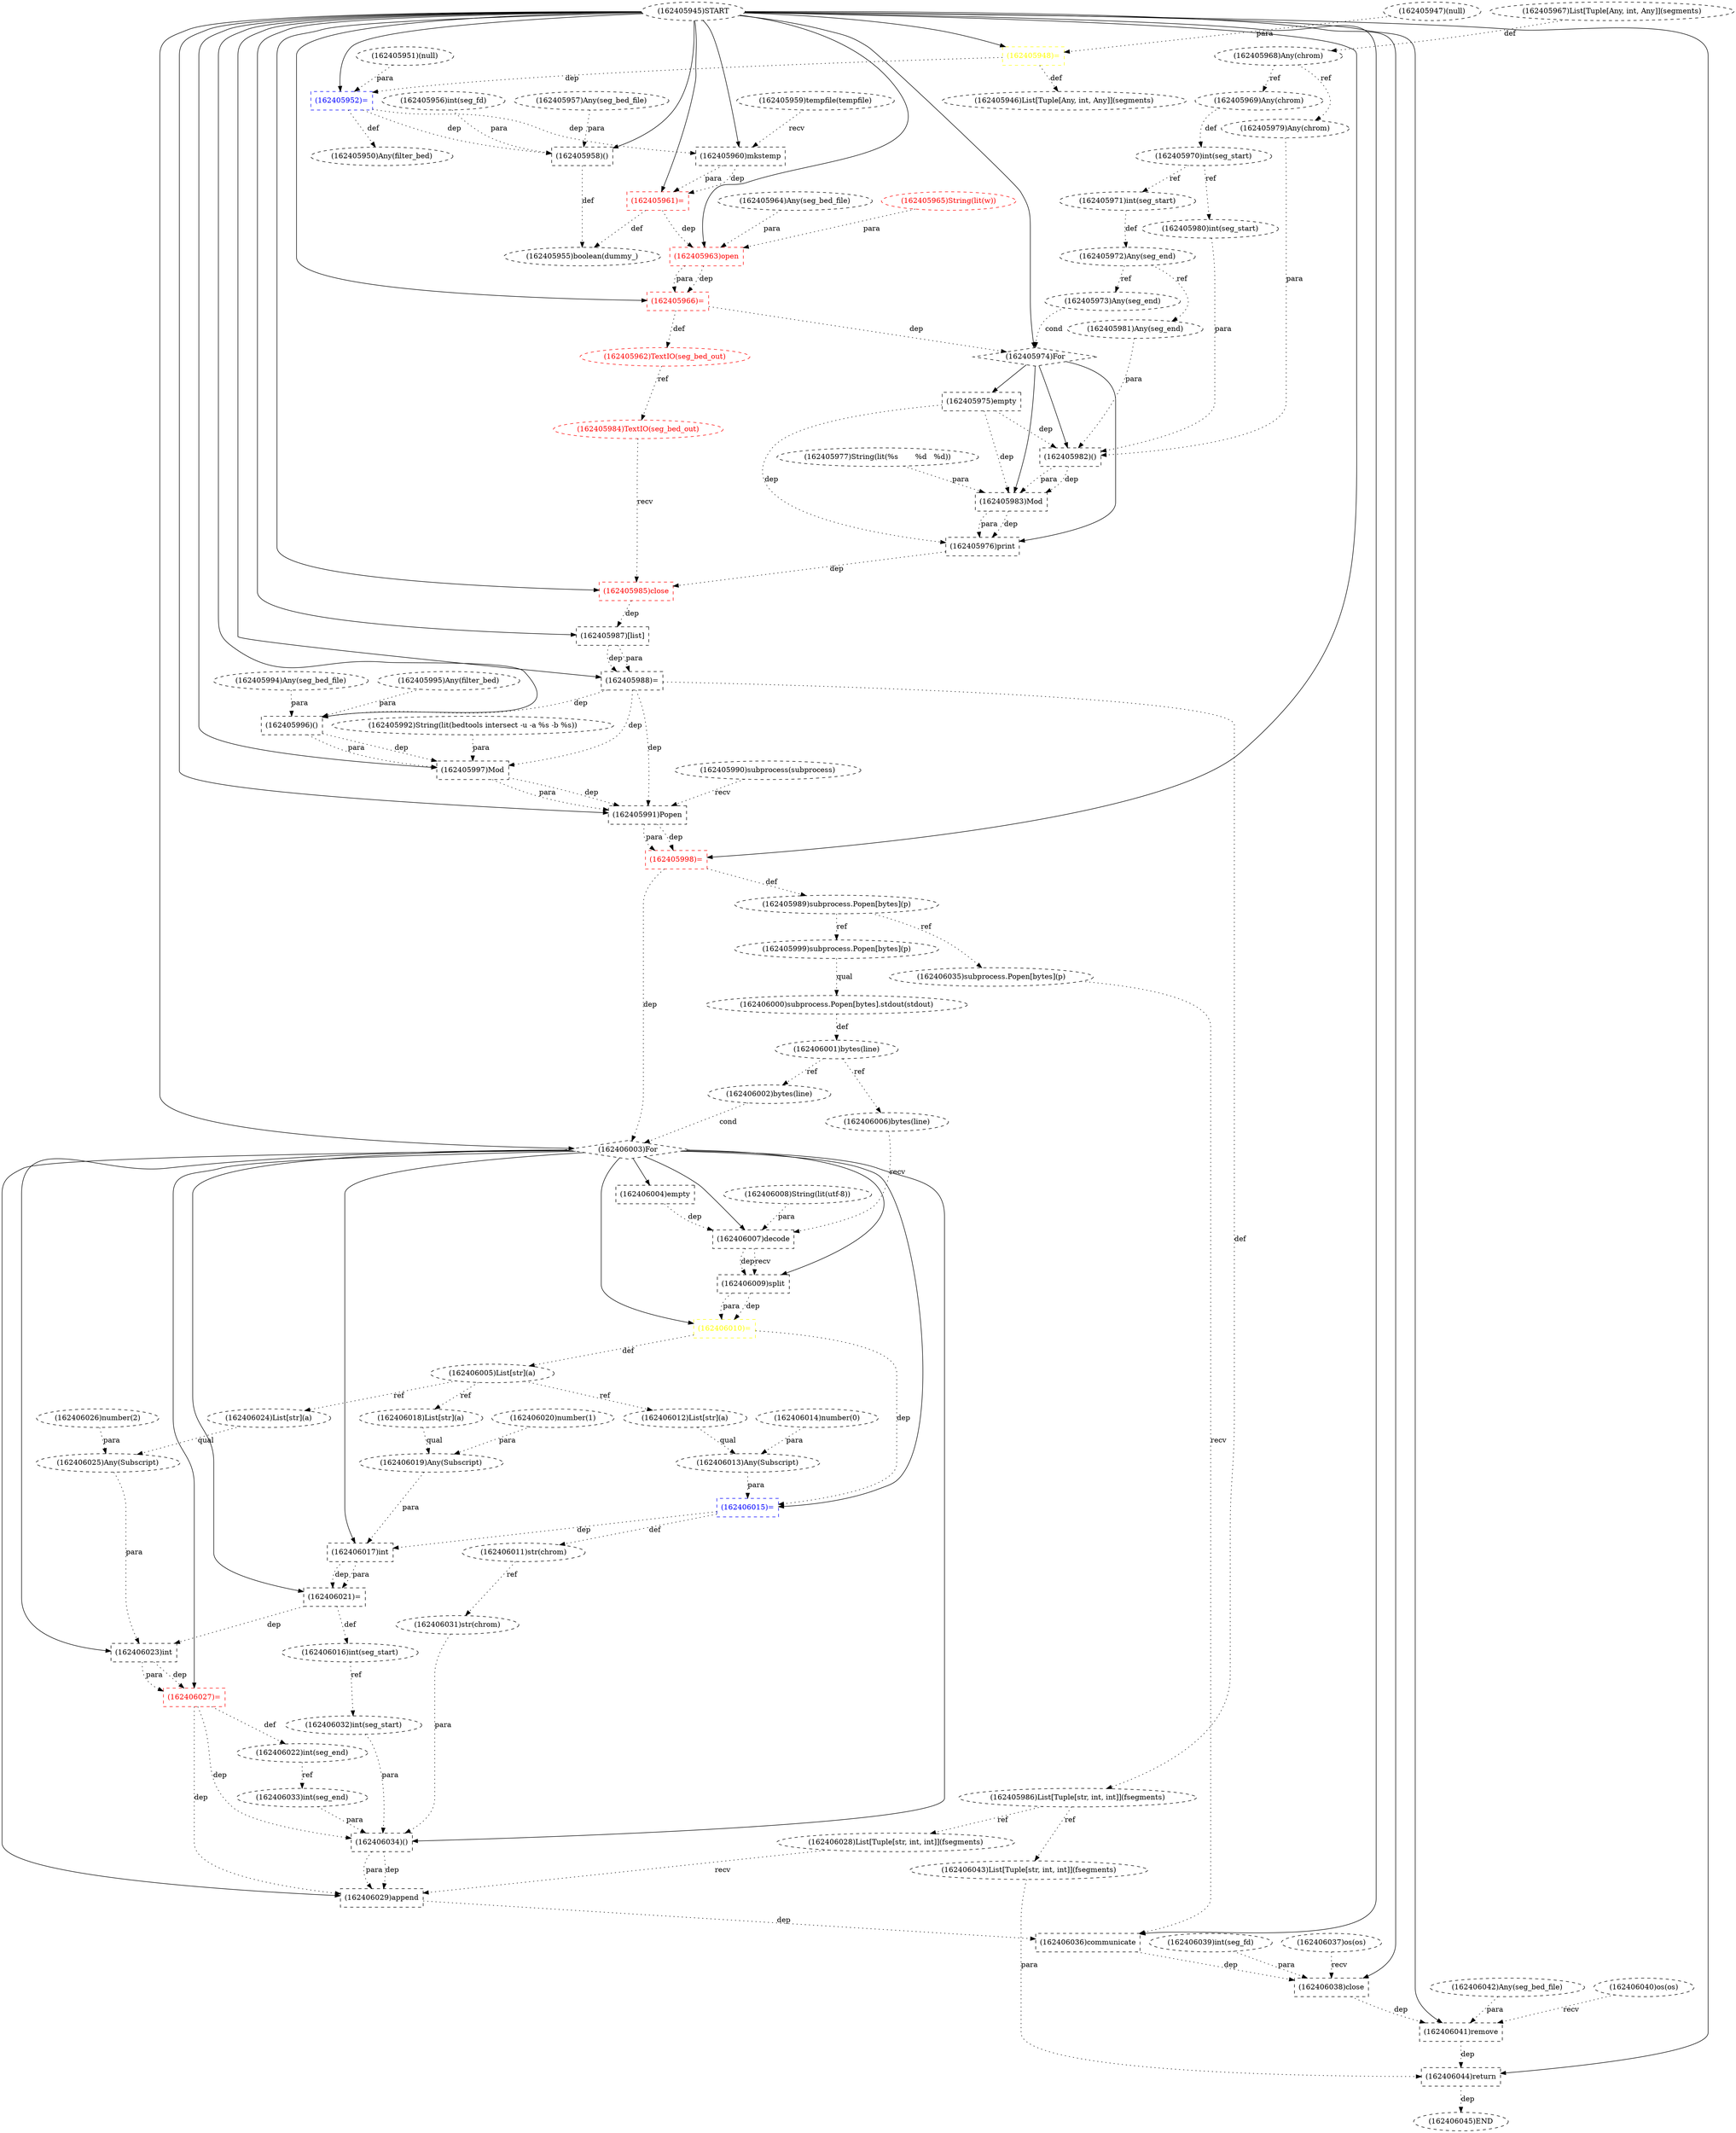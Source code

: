 digraph G {
1 [label="(162406024)List[str](a)" shape=ellipse style=dashed]
2 [label="(162405950)Any(filter_bed)" shape=ellipse style=dashed]
3 [label="(162405964)Any(seg_bed_file)" shape=ellipse style=dashed]
4 [label="(162406001)bytes(line)" shape=ellipse style=dashed]
5 [label="(162405979)Any(chrom)" shape=ellipse style=dashed]
6 [label="(162406007)decode" shape=box style=dashed]
7 [label="(162405956)int(seg_fd)" shape=ellipse style=dashed]
8 [label="(162406039)int(seg_fd)" shape=ellipse style=dashed]
9 [label="(162406002)bytes(line)" shape=ellipse style=dashed]
10 [label="(162405976)print" shape=box style=dashed]
11 [label="(162406008)String(lit(utf-8))" shape=ellipse style=dashed]
12 [label="(162406019)Any(Subscript)" shape=ellipse style=dashed]
13 [label="(162405968)Any(chrom)" shape=ellipse style=dashed]
14 [label="(162406014)number(0)" shape=ellipse style=dashed]
15 [label="(162406015)=" shape=box style=dashed color=blue fontcolor=blue]
16 [label="(162406009)split" shape=box style=dashed]
17 [label="(162406037)os(os)" shape=ellipse style=dashed]
18 [label="(162405963)open" shape=box style=dashed color=red fontcolor=red]
19 [label="(162405982)()" shape=box style=dashed]
20 [label="(162406000)subprocess.Popen[bytes].stdout(stdout)" shape=ellipse style=dashed]
21 [label="(162406033)int(seg_end)" shape=ellipse style=dashed]
22 [label="(162405961)=" shape=box style=dashed color=red fontcolor=red]
23 [label="(162405969)Any(chrom)" shape=ellipse style=dashed]
24 [label="(162406005)List[str](a)" shape=ellipse style=dashed]
25 [label="(162405975)empty" shape=box style=dashed]
26 [label="(162406041)remove" shape=box style=dashed]
27 [label="(162406026)number(2)" shape=ellipse style=dashed]
28 [label="(162406042)Any(seg_bed_file)" shape=ellipse style=dashed]
29 [label="(162405977)String(lit(%s	%d	%d))" shape=ellipse style=dashed]
30 [label="(162406022)int(seg_end)" shape=ellipse style=dashed]
31 [label="(162406028)List[Tuple[str, int, int]](fsegments)" shape=ellipse style=dashed]
32 [label="(162405955)boolean(dummy_)" shape=ellipse style=dashed]
33 [label="(162406027)=" shape=box style=dashed color=red fontcolor=red]
34 [label="(162405999)subprocess.Popen[bytes](p)" shape=ellipse style=dashed]
35 [label="(162405960)mkstemp" shape=box style=dashed]
36 [label="(162405985)close" shape=box style=dashed color=red fontcolor=red]
37 [label="(162406016)int(seg_start)" shape=ellipse style=dashed]
38 [label="(162405988)=" shape=box style=dashed color=black fontcolor=black]
39 [label="(162406035)subprocess.Popen[bytes](p)" shape=ellipse style=dashed]
40 [label="(162405970)int(seg_start)" shape=ellipse style=dashed]
41 [label="(162405947)(null)" shape=ellipse style=dashed]
42 [label="(162405984)TextIO(seg_bed_out)" shape=ellipse style=dashed color=red fontcolor=red]
43 [label="(162406029)append" shape=box style=dashed]
44 [label="(162406034)()" shape=box style=dashed]
45 [label="(162405974)For" shape=diamond style=dashed]
46 [label="(162405973)Any(seg_end)" shape=ellipse style=dashed]
47 [label="(162405957)Any(seg_bed_file)" shape=ellipse style=dashed]
48 [label="(162406038)close" shape=box style=dashed]
49 [label="(162406018)List[str](a)" shape=ellipse style=dashed]
50 [label="(162405972)Any(seg_end)" shape=ellipse style=dashed]
51 [label="(162405986)List[Tuple[str, int, int]](fsegments)" shape=ellipse style=dashed]
52 [label="(162405997)Mod" shape=box style=dashed]
53 [label="(162405995)Any(filter_bed)" shape=ellipse style=dashed]
54 [label="(162405996)()" shape=box style=dashed]
55 [label="(162405948)=" shape=box style=dashed color=yellow fontcolor=yellow]
56 [label="(162405952)=" shape=box style=dashed color=blue fontcolor=blue]
57 [label="(162405983)Mod" shape=box style=dashed]
58 [label="(162406012)List[str](a)" shape=ellipse style=dashed]
59 [label="(162406011)str(chrom)" shape=ellipse style=dashed]
60 [label="(162406017)int" shape=box style=dashed]
61 [label="(162406025)Any(Subscript)" shape=ellipse style=dashed]
62 [label="(162405998)=" shape=box style=dashed color=red fontcolor=red]
63 [label="(162406044)return" shape=box style=dashed]
64 [label="(162405994)Any(seg_bed_file)" shape=ellipse style=dashed]
65 [label="(162405980)int(seg_start)" shape=ellipse style=dashed]
66 [label="(162406006)bytes(line)" shape=ellipse style=dashed]
67 [label="(162406031)str(chrom)" shape=ellipse style=dashed]
68 [label="(162405992)String(lit(bedtools intersect -u -a %s -b %s))" shape=ellipse style=dashed]
69 [label="(162406013)Any(Subscript)" shape=ellipse style=dashed]
70 [label="(162405990)subprocess(subprocess)" shape=ellipse style=dashed]
71 [label="(162406020)number(1)" shape=ellipse style=dashed]
72 [label="(162406032)int(seg_start)" shape=ellipse style=dashed]
73 [label="(162405962)TextIO(seg_bed_out)" shape=ellipse style=dashed color=red fontcolor=red]
74 [label="(162405966)=" shape=box style=dashed color=red fontcolor=red]
75 [label="(162405967)List[Tuple[Any, int, Any]](segments)" shape=ellipse style=dashed]
76 [label="(162406023)int" shape=box style=dashed]
77 [label="(162406036)communicate" shape=box style=dashed]
78 [label="(162406043)List[Tuple[str, int, int]](fsegments)" shape=ellipse style=dashed]
79 [label="(162405989)subprocess.Popen[bytes](p)" shape=ellipse style=dashed]
80 [label="(162406040)os(os)" shape=ellipse style=dashed]
81 [label="(162405958)()" shape=box style=dashed]
82 [label="(162405991)Popen" shape=box style=dashed]
83 [label="(162405981)Any(seg_end)" shape=ellipse style=dashed]
84 [label="(162406045)END" style=dashed]
85 [label="(162405951)(null)" shape=ellipse style=dashed]
86 [label="(162405959)tempfile(tempfile)" shape=ellipse style=dashed]
87 [label="(162405946)List[Tuple[Any, int, Any]](segments)" shape=ellipse style=dashed]
88 [label="(162405965)String(lit(w))" shape=ellipse style=dashed color=red fontcolor=red]
89 [label="(162406021)=" shape=box style=dashed color=black fontcolor=black]
90 [label="(162405971)int(seg_start)" shape=ellipse style=dashed]
91 [label="(162406004)empty" shape=box style=dashed]
92 [label="(162405987)[list]" shape=box style=dashed]
93 [label="(162406010)=" shape=box style=dashed color=yellow fontcolor=yellow]
94 [label="(162405945)START" style=dashed]
95 [label="(162406003)For" shape=diamond style=dashed]
24 -> 1 [label="ref" style=dotted];
56 -> 2 [label="def" style=dotted];
20 -> 4 [label="def" style=dotted];
13 -> 5 [label="ref" style=dotted];
95 -> 6 [label="" style=solid];
66 -> 6 [label="recv" style=dotted];
11 -> 6 [label="para" style=dotted];
91 -> 6 [label="dep" style=dotted];
4 -> 9 [label="ref" style=dotted];
45 -> 10 [label="" style=solid];
57 -> 10 [label="dep" style=dotted];
57 -> 10 [label="para" style=dotted];
25 -> 10 [label="dep" style=dotted];
49 -> 12 [label="qual" style=dotted];
71 -> 12 [label="para" style=dotted];
75 -> 13 [label="def" style=dotted];
95 -> 15 [label="" style=solid];
69 -> 15 [label="para" style=dotted];
93 -> 15 [label="dep" style=dotted];
95 -> 16 [label="" style=solid];
6 -> 16 [label="dep" style=dotted];
6 -> 16 [label="recv" style=dotted];
94 -> 18 [label="" style=solid];
3 -> 18 [label="para" style=dotted];
88 -> 18 [label="para" style=dotted];
22 -> 18 [label="dep" style=dotted];
45 -> 19 [label="" style=solid];
5 -> 19 [label="para" style=dotted];
65 -> 19 [label="para" style=dotted];
83 -> 19 [label="para" style=dotted];
25 -> 19 [label="dep" style=dotted];
34 -> 20 [label="qual" style=dotted];
30 -> 21 [label="ref" style=dotted];
94 -> 22 [label="" style=solid];
35 -> 22 [label="dep" style=dotted];
35 -> 22 [label="para" style=dotted];
13 -> 23 [label="ref" style=dotted];
93 -> 24 [label="def" style=dotted];
45 -> 25 [label="" style=solid];
94 -> 26 [label="" style=solid];
80 -> 26 [label="recv" style=dotted];
28 -> 26 [label="para" style=dotted];
48 -> 26 [label="dep" style=dotted];
33 -> 30 [label="def" style=dotted];
51 -> 31 [label="ref" style=dotted];
81 -> 32 [label="def" style=dotted];
22 -> 32 [label="def" style=dotted];
95 -> 33 [label="" style=solid];
76 -> 33 [label="dep" style=dotted];
76 -> 33 [label="para" style=dotted];
79 -> 34 [label="ref" style=dotted];
94 -> 35 [label="" style=solid];
86 -> 35 [label="recv" style=dotted];
56 -> 35 [label="dep" style=dotted];
94 -> 36 [label="" style=solid];
42 -> 36 [label="recv" style=dotted];
10 -> 36 [label="dep" style=dotted];
89 -> 37 [label="def" style=dotted];
94 -> 38 [label="" style=solid];
92 -> 38 [label="dep" style=dotted];
92 -> 38 [label="para" style=dotted];
79 -> 39 [label="ref" style=dotted];
23 -> 40 [label="def" style=dotted];
73 -> 42 [label="ref" style=dotted];
95 -> 43 [label="" style=solid];
31 -> 43 [label="recv" style=dotted];
44 -> 43 [label="dep" style=dotted];
44 -> 43 [label="para" style=dotted];
33 -> 43 [label="dep" style=dotted];
95 -> 44 [label="" style=solid];
67 -> 44 [label="para" style=dotted];
72 -> 44 [label="para" style=dotted];
21 -> 44 [label="para" style=dotted];
33 -> 44 [label="dep" style=dotted];
94 -> 45 [label="" style=solid];
46 -> 45 [label="cond" style=dotted];
74 -> 45 [label="dep" style=dotted];
50 -> 46 [label="ref" style=dotted];
94 -> 48 [label="" style=solid];
17 -> 48 [label="recv" style=dotted];
8 -> 48 [label="para" style=dotted];
77 -> 48 [label="dep" style=dotted];
24 -> 49 [label="ref" style=dotted];
90 -> 50 [label="def" style=dotted];
38 -> 51 [label="def" style=dotted];
94 -> 52 [label="" style=solid];
68 -> 52 [label="para" style=dotted];
54 -> 52 [label="dep" style=dotted];
54 -> 52 [label="para" style=dotted];
38 -> 52 [label="dep" style=dotted];
94 -> 54 [label="" style=solid];
64 -> 54 [label="para" style=dotted];
53 -> 54 [label="para" style=dotted];
38 -> 54 [label="dep" style=dotted];
94 -> 55 [label="" style=solid];
41 -> 55 [label="para" style=dotted];
94 -> 56 [label="" style=solid];
85 -> 56 [label="para" style=dotted];
55 -> 56 [label="dep" style=dotted];
45 -> 57 [label="" style=solid];
29 -> 57 [label="para" style=dotted];
19 -> 57 [label="dep" style=dotted];
19 -> 57 [label="para" style=dotted];
25 -> 57 [label="dep" style=dotted];
24 -> 58 [label="ref" style=dotted];
15 -> 59 [label="def" style=dotted];
95 -> 60 [label="" style=solid];
12 -> 60 [label="para" style=dotted];
15 -> 60 [label="dep" style=dotted];
1 -> 61 [label="qual" style=dotted];
27 -> 61 [label="para" style=dotted];
94 -> 62 [label="" style=solid];
82 -> 62 [label="dep" style=dotted];
82 -> 62 [label="para" style=dotted];
94 -> 63 [label="" style=solid];
78 -> 63 [label="para" style=dotted];
26 -> 63 [label="dep" style=dotted];
40 -> 65 [label="ref" style=dotted];
4 -> 66 [label="ref" style=dotted];
59 -> 67 [label="ref" style=dotted];
58 -> 69 [label="qual" style=dotted];
14 -> 69 [label="para" style=dotted];
37 -> 72 [label="ref" style=dotted];
74 -> 73 [label="def" style=dotted];
94 -> 74 [label="" style=solid];
18 -> 74 [label="dep" style=dotted];
18 -> 74 [label="para" style=dotted];
95 -> 76 [label="" style=solid];
61 -> 76 [label="para" style=dotted];
89 -> 76 [label="dep" style=dotted];
94 -> 77 [label="" style=solid];
39 -> 77 [label="recv" style=dotted];
43 -> 77 [label="dep" style=dotted];
51 -> 78 [label="ref" style=dotted];
62 -> 79 [label="def" style=dotted];
94 -> 81 [label="" style=solid];
7 -> 81 [label="para" style=dotted];
47 -> 81 [label="para" style=dotted];
56 -> 81 [label="dep" style=dotted];
94 -> 82 [label="" style=solid];
70 -> 82 [label="recv" style=dotted];
52 -> 82 [label="dep" style=dotted];
52 -> 82 [label="para" style=dotted];
38 -> 82 [label="dep" style=dotted];
50 -> 83 [label="ref" style=dotted];
63 -> 84 [label="dep" style=dotted];
55 -> 87 [label="def" style=dotted];
95 -> 89 [label="" style=solid];
60 -> 89 [label="dep" style=dotted];
60 -> 89 [label="para" style=dotted];
40 -> 90 [label="ref" style=dotted];
95 -> 91 [label="" style=solid];
94 -> 92 [label="" style=solid];
36 -> 92 [label="dep" style=dotted];
95 -> 93 [label="" style=solid];
16 -> 93 [label="dep" style=dotted];
16 -> 93 [label="para" style=dotted];
94 -> 95 [label="" style=solid];
9 -> 95 [label="cond" style=dotted];
62 -> 95 [label="dep" style=dotted];
}
